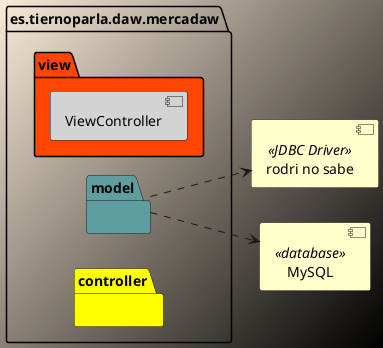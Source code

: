 @startuml Diagrama de Clases
skinparam BackgroundColor antiquewhite/black
allow_mixing
set namespaceSeparator none
left to right direction

package es.tiernoparla.daw.mercadaw{

  
   

    package model #CadetBlue{

       

    }

    package view #OrangeRed{
        
        component ViewController #LightGray
       
    }

    package controller #Yellow{
        
       
    }


}


component "rodri no sabe" <<JDBC Driver>> as rns #BUSINESS{
    
    }

component "MySQL" <<database>> #BUSINESS{
    
    }

model ..> MySQL

model ..> rns


@enduml
